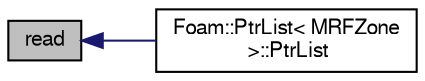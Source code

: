 digraph "read"
{
  bgcolor="transparent";
  edge [fontname="FreeSans",fontsize="10",labelfontname="FreeSans",labelfontsize="10"];
  node [fontname="FreeSans",fontsize="10",shape=record];
  rankdir="LR";
  Node21 [label="read",height=0.2,width=0.4,color="black", fillcolor="grey75", style="filled", fontcolor="black"];
  Node21 -> Node22 [dir="back",color="midnightblue",fontsize="10",style="solid",fontname="FreeSans"];
  Node22 [label="Foam::PtrList\< MRFZone\l \>::PtrList",height=0.2,width=0.4,color="black",URL="$a25914.html#a89f98454bf6129a9b2e315c92894e4c1",tooltip="Construct from Istream using default Istream constructor class. "];
}
